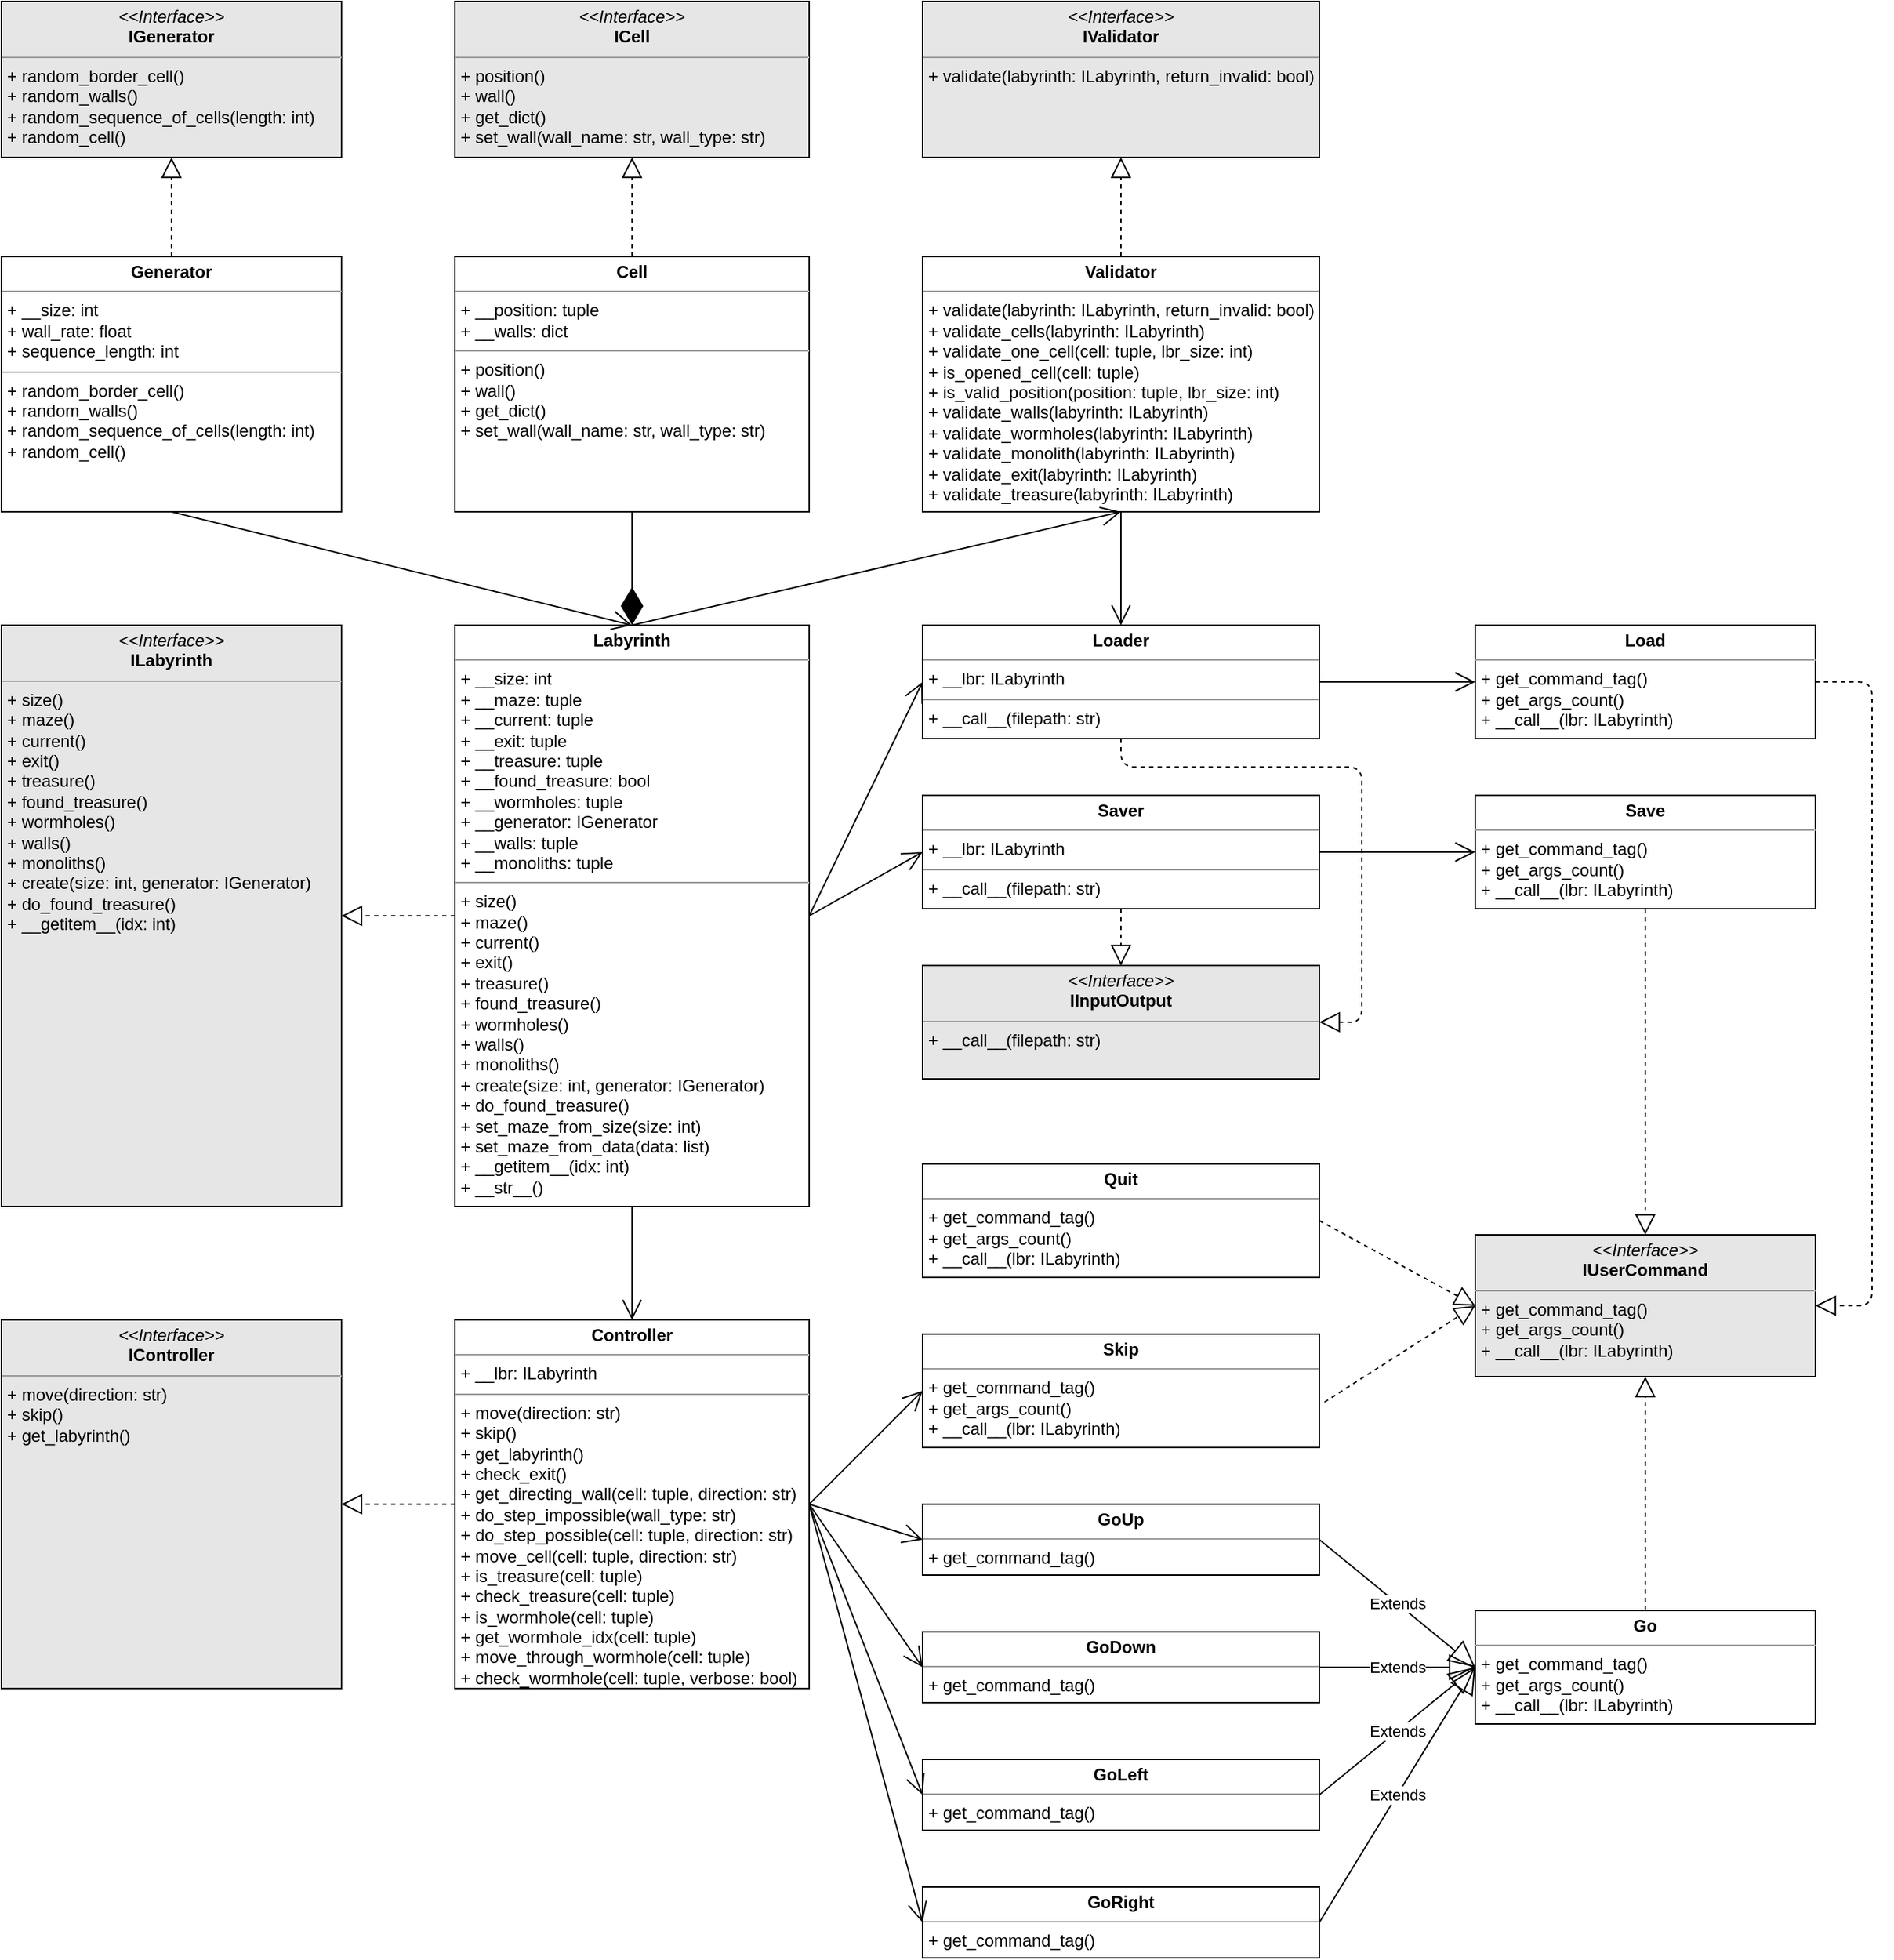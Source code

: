 <mxfile version="14.7.2" type="device"><diagram id="C5RBs43oDa-KdzZeNtuy" name="Page-1"><mxGraphModel dx="2881" dy="1927" grid="1" gridSize="10" guides="1" tooltips="1" connect="1" arrows="1" fold="1" page="1" pageScale="1" pageWidth="827" pageHeight="1169" math="0" shadow="0"><root><mxCell id="WIyWlLk6GJQsqaUBKTNV-0"/><mxCell id="WIyWlLk6GJQsqaUBKTNV-1" parent="WIyWlLk6GJQsqaUBKTNV-0"/><mxCell id="8DIwO3w7uljTAt_D2K0I-0" value="&lt;p style=&quot;margin: 0px ; margin-top: 4px ; text-align: center&quot;&gt;&lt;b&gt;Cell&lt;/b&gt;&lt;/p&gt;&lt;hr size=&quot;1&quot;&gt;&lt;p style=&quot;margin: 0px ; margin-left: 4px&quot;&gt;+ __position: tuple&lt;/p&gt;&lt;p style=&quot;margin: 0px ; margin-left: 4px&quot;&gt;+ __walls: dict&lt;/p&gt;&lt;hr size=&quot;1&quot;&gt;&lt;p style=&quot;margin: 0px ; margin-left: 4px&quot;&gt;+ position()&lt;/p&gt;&lt;p style=&quot;margin: 0px ; margin-left: 4px&quot;&gt;+ wall()&lt;/p&gt;&lt;p style=&quot;margin: 0px ; margin-left: 4px&quot;&gt;+ get_dict()&lt;/p&gt;&lt;p style=&quot;margin: 0px ; margin-left: 4px&quot;&gt;+ set_wall(wall_name: str, wall_type: str)&lt;/p&gt;" style="verticalAlign=top;align=left;overflow=fill;fontSize=12;fontFamily=Helvetica;html=1;" vertex="1" parent="WIyWlLk6GJQsqaUBKTNV-1"><mxGeometry x="40" y="-60" width="250" height="180" as="geometry"/></mxCell><mxCell id="8DIwO3w7uljTAt_D2K0I-1" value="&lt;p style=&quot;margin: 0px ; margin-top: 4px ; text-align: center&quot;&gt;&lt;b&gt;Labyrinth&lt;/b&gt;&lt;/p&gt;&lt;hr size=&quot;1&quot;&gt;&lt;p style=&quot;margin: 0px ; margin-left: 4px&quot;&gt;+ __size: int&lt;/p&gt;&lt;p style=&quot;margin: 0px ; margin-left: 4px&quot;&gt;+ __maze: tuple&lt;/p&gt;&lt;p style=&quot;margin: 0px ; margin-left: 4px&quot;&gt;+ __current: tuple&lt;/p&gt;&lt;p style=&quot;margin: 0px ; margin-left: 4px&quot;&gt;+ __exit: tuple&lt;/p&gt;&lt;p style=&quot;margin: 0px ; margin-left: 4px&quot;&gt;+ __treasure: tuple&lt;/p&gt;&lt;p style=&quot;margin: 0px ; margin-left: 4px&quot;&gt;+ __found_treasure: bool&lt;/p&gt;&lt;p style=&quot;margin: 0px ; margin-left: 4px&quot;&gt;+ __wormholes: tuple&lt;/p&gt;&lt;p style=&quot;margin: 0px ; margin-left: 4px&quot;&gt;+ __generator: IGenerator&lt;/p&gt;&lt;p style=&quot;margin: 0px ; margin-left: 4px&quot;&gt;+ __walls: tuple&lt;/p&gt;&lt;p style=&quot;margin: 0px ; margin-left: 4px&quot;&gt;+ __monoliths: tuple&lt;/p&gt;&lt;hr size=&quot;1&quot;&gt;&lt;p style=&quot;margin: 0px 0px 0px 4px&quot;&gt;+ size()&lt;/p&gt;&lt;p style=&quot;margin: 0px 0px 0px 4px&quot;&gt;+ maze()&lt;/p&gt;&lt;p style=&quot;margin: 0px 0px 0px 4px&quot;&gt;+ current()&lt;/p&gt;&lt;p style=&quot;margin: 0px 0px 0px 4px&quot;&gt;+ exit()&lt;/p&gt;&lt;p style=&quot;margin: 0px 0px 0px 4px&quot;&gt;+ treasure()&lt;/p&gt;&lt;p style=&quot;margin: 0px 0px 0px 4px&quot;&gt;+ found_treasure()&lt;/p&gt;&lt;p style=&quot;margin: 0px 0px 0px 4px&quot;&gt;+ wormholes()&lt;/p&gt;&lt;p style=&quot;margin: 0px 0px 0px 4px&quot;&gt;+ walls()&lt;/p&gt;&lt;p style=&quot;margin: 0px 0px 0px 4px&quot;&gt;+ monoliths()&lt;/p&gt;&lt;p style=&quot;margin: 0px 0px 0px 4px&quot;&gt;+ create(size: int, generator: IGenerator)&lt;/p&gt;&lt;p style=&quot;margin: 0px 0px 0px 4px&quot;&gt;+ do_found_treasure()&lt;/p&gt;&lt;p style=&quot;margin: 0px 0px 0px 4px&quot;&gt;+ set_maze_from_size(size: int)&lt;/p&gt;&lt;p style=&quot;margin: 0px 0px 0px 4px&quot;&gt;+ set_maze_from_data(data: list)&lt;/p&gt;&lt;p style=&quot;margin: 0px ; margin-left: 4px&quot;&gt;+ __getitem__(idx: int)&lt;/p&gt;&lt;p style=&quot;margin: 0px ; margin-left: 4px&quot;&gt;+ __str__()&lt;/p&gt;&lt;p style=&quot;margin: 0px ; margin-left: 4px&quot;&gt;&lt;br&gt;&lt;/p&gt;" style="verticalAlign=top;align=left;overflow=fill;fontSize=12;fontFamily=Helvetica;html=1;" vertex="1" parent="WIyWlLk6GJQsqaUBKTNV-1"><mxGeometry x="40" y="200" width="250" height="410" as="geometry"/></mxCell><mxCell id="8DIwO3w7uljTAt_D2K0I-7" value="&lt;p style=&quot;margin: 0px ; margin-top: 4px ; text-align: center&quot;&gt;&lt;i&gt;&amp;lt;&amp;lt;Interface&amp;gt;&amp;gt;&lt;/i&gt;&lt;br&gt;&lt;b&gt;ICell&lt;/b&gt;&lt;/p&gt;&lt;hr size=&quot;1&quot;&gt;&lt;p style=&quot;margin: 0px 0px 0px 4px&quot;&gt;&lt;span&gt;+ position()&lt;/span&gt;&lt;br&gt;&lt;/p&gt;&lt;p style=&quot;margin: 0px 0px 0px 4px&quot;&gt;+ wall()&lt;/p&gt;&lt;p style=&quot;margin: 0px 0px 0px 4px&quot;&gt;+ get_dict()&lt;/p&gt;&lt;p style=&quot;margin: 0px 0px 0px 4px&quot;&gt;+ set_wall(wall_name: str, wall_type: str)&lt;/p&gt;" style="verticalAlign=top;align=left;overflow=fill;fontSize=12;fontFamily=Helvetica;html=1;fillColor=#E6E6E6;" vertex="1" parent="WIyWlLk6GJQsqaUBKTNV-1"><mxGeometry x="40" y="-240" width="250" height="110" as="geometry"/></mxCell><mxCell id="8DIwO3w7uljTAt_D2K0I-8" value="&lt;p style=&quot;margin: 0px ; margin-top: 4px ; text-align: center&quot;&gt;&lt;i&gt;&amp;lt;&amp;lt;Interface&amp;gt;&amp;gt;&lt;/i&gt;&lt;br&gt;&lt;b&gt;ILabyrinth&lt;/b&gt;&lt;/p&gt;&lt;hr size=&quot;1&quot;&gt;&lt;p style=&quot;margin: 0px 0px 0px 4px&quot;&gt;+ size()&lt;/p&gt;&lt;p style=&quot;margin: 0px 0px 0px 4px&quot;&gt;+ maze()&lt;/p&gt;&lt;p style=&quot;margin: 0px 0px 0px 4px&quot;&gt;+ current()&lt;/p&gt;&lt;p style=&quot;margin: 0px 0px 0px 4px&quot;&gt;+ exit()&lt;/p&gt;&lt;p style=&quot;margin: 0px 0px 0px 4px&quot;&gt;+ treasure()&lt;/p&gt;&lt;p style=&quot;margin: 0px 0px 0px 4px&quot;&gt;+ found_treasure()&lt;/p&gt;&lt;p style=&quot;margin: 0px 0px 0px 4px&quot;&gt;+ wormholes()&lt;/p&gt;&lt;p style=&quot;margin: 0px 0px 0px 4px&quot;&gt;+ walls()&lt;/p&gt;&lt;p style=&quot;margin: 0px 0px 0px 4px&quot;&gt;+ monoliths()&lt;/p&gt;&lt;p style=&quot;margin: 0px 0px 0px 4px&quot;&gt;+ create(size: int, generator: IGenerator)&lt;/p&gt;&lt;p style=&quot;margin: 0px 0px 0px 4px&quot;&gt;+ do_found_treasure()&lt;/p&gt;&lt;div&gt;&lt;p style=&quot;margin: 0px 0px 0px 4px&quot;&gt;+ __getitem__(idx: int)&lt;/p&gt;&lt;/div&gt;" style="verticalAlign=top;align=left;overflow=fill;fontSize=12;fontFamily=Helvetica;html=1;fillColor=#E6E6E6;" vertex="1" parent="WIyWlLk6GJQsqaUBKTNV-1"><mxGeometry x="-280" y="200" width="240" height="410" as="geometry"/></mxCell><mxCell id="8DIwO3w7uljTAt_D2K0I-13" value="&lt;p style=&quot;margin: 0px ; margin-top: 4px ; text-align: center&quot;&gt;&lt;i&gt;&amp;lt;&amp;lt;Interface&amp;gt;&amp;gt;&lt;/i&gt;&lt;br&gt;&lt;b&gt;IGenerator&lt;/b&gt;&lt;/p&gt;&lt;hr size=&quot;1&quot;&gt;&lt;p style=&quot;margin: 0px 0px 0px 4px&quot;&gt;&lt;span&gt;+ random_border_cell()&lt;/span&gt;&lt;br&gt;&lt;/p&gt;&lt;p style=&quot;margin: 0px 0px 0px 4px&quot;&gt;+ random_walls()&lt;/p&gt;&lt;p style=&quot;margin: 0px 0px 0px 4px&quot;&gt;+ random_sequence_of_cells(length: int)&lt;/p&gt;&lt;p style=&quot;margin: 0px 0px 0px 4px&quot;&gt;+ random_cell()&lt;/p&gt;" style="verticalAlign=top;align=left;overflow=fill;fontSize=12;fontFamily=Helvetica;html=1;fillColor=#E6E6E6;" vertex="1" parent="WIyWlLk6GJQsqaUBKTNV-1"><mxGeometry x="-280" y="-240" width="240" height="110" as="geometry"/></mxCell><mxCell id="8DIwO3w7uljTAt_D2K0I-14" value="&lt;p style=&quot;margin: 0px ; margin-top: 4px ; text-align: center&quot;&gt;&lt;b&gt;Generator&lt;/b&gt;&lt;/p&gt;&lt;hr size=&quot;1&quot;&gt;&lt;p style=&quot;margin: 0px ; margin-left: 4px&quot;&gt;+ __size: int&lt;/p&gt;&lt;p style=&quot;margin: 0px ; margin-left: 4px&quot;&gt;+ wall_rate: float&lt;/p&gt;&lt;p style=&quot;margin: 0px ; margin-left: 4px&quot;&gt;+ sequence_length: int&lt;/p&gt;&lt;hr size=&quot;1&quot;&gt;&lt;p style=&quot;margin: 0px 0px 0px 4px&quot;&gt;+ random_border_cell()&lt;br&gt;&lt;/p&gt;&lt;p style=&quot;margin: 0px 0px 0px 4px&quot;&gt;+ random_walls()&lt;/p&gt;&lt;p style=&quot;margin: 0px 0px 0px 4px&quot;&gt;+ random_sequence_of_cells(length: int)&lt;/p&gt;&lt;p style=&quot;margin: 0px 0px 0px 4px&quot;&gt;+ random_cell()&lt;/p&gt;" style="verticalAlign=top;align=left;overflow=fill;fontSize=12;fontFamily=Helvetica;html=1;" vertex="1" parent="WIyWlLk6GJQsqaUBKTNV-1"><mxGeometry x="-280" y="-60" width="240" height="180" as="geometry"/></mxCell><mxCell id="8DIwO3w7uljTAt_D2K0I-18" value="&lt;p style=&quot;margin: 0px ; margin-top: 4px ; text-align: center&quot;&gt;&lt;i&gt;&amp;lt;&amp;lt;Interface&amp;gt;&amp;gt;&lt;/i&gt;&lt;br&gt;&lt;b&gt;IValidator&lt;/b&gt;&lt;/p&gt;&lt;hr size=&quot;1&quot;&gt;&lt;p style=&quot;margin: 0px 0px 0px 4px&quot;&gt;&lt;span&gt;+ validate(labyrinth: ILabyrinth, return_invalid: bool)&lt;/span&gt;&lt;/p&gt;" style="verticalAlign=top;align=left;overflow=fill;fontSize=12;fontFamily=Helvetica;html=1;fillColor=#E6E6E6;" vertex="1" parent="WIyWlLk6GJQsqaUBKTNV-1"><mxGeometry x="370" y="-240" width="280" height="110" as="geometry"/></mxCell><mxCell id="8DIwO3w7uljTAt_D2K0I-19" value="&lt;p style=&quot;margin: 0px ; margin-top: 4px ; text-align: center&quot;&gt;&lt;b&gt;Validator&lt;/b&gt;&lt;/p&gt;&lt;hr size=&quot;1&quot;&gt;&lt;p style=&quot;margin: 0px ; margin-left: 4px&quot;&gt;+ validate(labyrinth: ILabyrinth, return_invalid: bool)&lt;br&gt;&lt;/p&gt;&lt;p style=&quot;margin: 0px ; margin-left: 4px&quot;&gt;+ validate_cells(labyrinth: ILabyrinth)&lt;/p&gt;&lt;p style=&quot;margin: 0px ; margin-left: 4px&quot;&gt;+ validate_one_cell(cell: tuple, lbr_size: int)&lt;br&gt;&lt;/p&gt;&lt;p style=&quot;margin: 0px ; margin-left: 4px&quot;&gt;+ is_opened_cell(cell: tuple)&lt;/p&gt;&lt;p style=&quot;margin: 0px ; margin-left: 4px&quot;&gt;+ is_valid_position(position: tuple, lbr_size: int)&lt;/p&gt;&lt;p style=&quot;margin: 0px ; margin-left: 4px&quot;&gt;+ validate_walls(labyrinth: ILabyrinth)&lt;/p&gt;&lt;p style=&quot;margin: 0px ; margin-left: 4px&quot;&gt;+ validate_wormholes(labyrinth: ILabyrinth)&lt;/p&gt;&lt;p style=&quot;margin: 0px ; margin-left: 4px&quot;&gt;+ validate_monolith(labyrinth: ILabyrinth)&lt;/p&gt;&lt;p style=&quot;margin: 0px ; margin-left: 4px&quot;&gt;+ validate_exit(labyrinth: ILabyrinth)&lt;/p&gt;&lt;p style=&quot;margin: 0px ; margin-left: 4px&quot;&gt;+&amp;nbsp;validate_treasure(labyrinth: ILabyrinth)&lt;/p&gt;" style="verticalAlign=top;align=left;overflow=fill;fontSize=12;fontFamily=Helvetica;html=1;" vertex="1" parent="WIyWlLk6GJQsqaUBKTNV-1"><mxGeometry x="370" y="-60" width="280" height="180" as="geometry"/></mxCell><mxCell id="8DIwO3w7uljTAt_D2K0I-23" value="&lt;p style=&quot;margin: 0px ; margin-top: 4px ; text-align: center&quot;&gt;&lt;i&gt;&amp;lt;&amp;lt;Interface&amp;gt;&amp;gt;&lt;/i&gt;&lt;br&gt;&lt;b&gt;IController&lt;/b&gt;&lt;/p&gt;&lt;hr size=&quot;1&quot;&gt;&lt;p style=&quot;margin: 0px 0px 0px 4px&quot;&gt;&lt;span&gt;+ move(direction: str)&lt;/span&gt;&lt;/p&gt;&lt;p style=&quot;margin: 0px 0px 0px 4px&quot;&gt;&lt;span&gt;+ skip()&lt;/span&gt;&lt;/p&gt;&lt;p style=&quot;margin: 0px 0px 0px 4px&quot;&gt;&lt;span&gt;+ get_labyrinth()&lt;/span&gt;&lt;/p&gt;" style="verticalAlign=top;align=left;overflow=fill;fontSize=12;fontFamily=Helvetica;html=1;fillColor=#E6E6E6;" vertex="1" parent="WIyWlLk6GJQsqaUBKTNV-1"><mxGeometry x="-280" y="690" width="240" height="260" as="geometry"/></mxCell><mxCell id="8DIwO3w7uljTAt_D2K0I-24" value="&lt;p style=&quot;margin: 0px ; margin-top: 4px ; text-align: center&quot;&gt;&lt;b&gt;Controller&lt;/b&gt;&lt;/p&gt;&lt;hr size=&quot;1&quot;&gt;&lt;p style=&quot;margin: 0px ; margin-left: 4px&quot;&gt;+ __lbr: ILabyrinth&lt;/p&gt;&lt;hr size=&quot;1&quot;&gt;&lt;p style=&quot;margin: 0px 0px 0px 4px&quot;&gt;+ move(direction: str)&lt;/p&gt;&lt;p style=&quot;margin: 0px 0px 0px 4px&quot;&gt;+ skip()&lt;/p&gt;&lt;p style=&quot;margin: 0px 0px 0px 4px&quot;&gt;+ get_labyrinth()&lt;/p&gt;&lt;p style=&quot;margin: 0px 0px 0px 4px&quot;&gt;+ check_exit()&lt;/p&gt;&lt;p style=&quot;margin: 0px 0px 0px 4px&quot;&gt;+ get_directing_wall(cell: tuple, direction: str)&lt;/p&gt;&lt;p style=&quot;margin: 0px 0px 0px 4px&quot;&gt;+ do_step_impossible(wall_type: str)&lt;/p&gt;&lt;p style=&quot;margin: 0px 0px 0px 4px&quot;&gt;+ do_step_possible(cell: tuple, direction: str)&lt;/p&gt;&lt;p style=&quot;margin: 0px 0px 0px 4px&quot;&gt;+ move_cell(cell: tuple, direction: str)&lt;/p&gt;&lt;p style=&quot;margin: 0px 0px 0px 4px&quot;&gt;+ is_treasure(cell: tuple)&lt;/p&gt;&lt;p style=&quot;margin: 0px 0px 0px 4px&quot;&gt;+ check_treasure(cell: tuple)&lt;/p&gt;&lt;p style=&quot;margin: 0px 0px 0px 4px&quot;&gt;+ is_wormhole(cell: tuple)&lt;/p&gt;&lt;p style=&quot;margin: 0px 0px 0px 4px&quot;&gt;+ get_wormhole_idx(cell: tuple)&lt;/p&gt;&lt;p style=&quot;margin: 0px 0px 0px 4px&quot;&gt;+ move_through_wormhole(cell: tuple)&lt;/p&gt;&lt;p style=&quot;margin: 0px 0px 0px 4px&quot;&gt;+ check_wormhole(cell: tuple, verbose: bool)&lt;/p&gt;" style="verticalAlign=top;align=left;overflow=fill;fontSize=12;fontFamily=Helvetica;html=1;" vertex="1" parent="WIyWlLk6GJQsqaUBKTNV-1"><mxGeometry x="40" y="690" width="250" height="260" as="geometry"/></mxCell><mxCell id="8DIwO3w7uljTAt_D2K0I-29" value="&lt;p style=&quot;margin: 0px ; margin-top: 4px ; text-align: center&quot;&gt;&lt;i&gt;&amp;lt;&amp;lt;Interface&amp;gt;&amp;gt;&lt;/i&gt;&lt;br&gt;&lt;b&gt;IInputOutput&lt;/b&gt;&lt;/p&gt;&lt;hr size=&quot;1&quot;&gt;&lt;p style=&quot;margin: 0px 0px 0px 4px&quot;&gt;&lt;span&gt;+ __call__(filepath: str)&lt;/span&gt;&lt;/p&gt;" style="verticalAlign=top;align=left;overflow=fill;fontSize=12;fontFamily=Helvetica;html=1;fillColor=#E6E6E6;" vertex="1" parent="WIyWlLk6GJQsqaUBKTNV-1"><mxGeometry x="370" y="440" width="280" height="80" as="geometry"/></mxCell><mxCell id="8DIwO3w7uljTAt_D2K0I-31" value="&lt;p style=&quot;margin: 0px ; margin-top: 4px ; text-align: center&quot;&gt;&lt;b&gt;Saver&lt;/b&gt;&lt;/p&gt;&lt;hr size=&quot;1&quot;&gt;&lt;p style=&quot;margin: 0px ; margin-left: 4px&quot;&gt;+ __lbr: ILabyrinth&lt;br&gt;&lt;/p&gt;&lt;hr size=&quot;1&quot;&gt;&lt;p style=&quot;margin: 0px ; margin-left: 4px&quot;&gt;+ __call__(filepath: str)&lt;br&gt;&lt;/p&gt;" style="verticalAlign=top;align=left;overflow=fill;fontSize=12;fontFamily=Helvetica;html=1;" vertex="1" parent="WIyWlLk6GJQsqaUBKTNV-1"><mxGeometry x="370" y="320" width="280" height="80" as="geometry"/></mxCell><mxCell id="8DIwO3w7uljTAt_D2K0I-32" value="&lt;p style=&quot;margin: 0px ; margin-top: 4px ; text-align: center&quot;&gt;&lt;b&gt;Loader&lt;/b&gt;&lt;/p&gt;&lt;hr size=&quot;1&quot;&gt;&lt;p style=&quot;margin: 0px ; margin-left: 4px&quot;&gt;+ __lbr: ILabyrinth&lt;br&gt;&lt;/p&gt;&lt;hr size=&quot;1&quot;&gt;&lt;p style=&quot;margin: 0px ; margin-left: 4px&quot;&gt;+ __call__(filepath: str)&lt;br&gt;&lt;/p&gt;" style="verticalAlign=top;align=left;overflow=fill;fontSize=12;fontFamily=Helvetica;html=1;" vertex="1" parent="WIyWlLk6GJQsqaUBKTNV-1"><mxGeometry x="370" y="200" width="280" height="80" as="geometry"/></mxCell><mxCell id="8DIwO3w7uljTAt_D2K0I-33" value="&lt;p style=&quot;margin: 0px ; margin-top: 4px ; text-align: center&quot;&gt;&lt;i&gt;&amp;lt;&amp;lt;Interface&amp;gt;&amp;gt;&lt;/i&gt;&lt;br&gt;&lt;b&gt;IUserCommand&lt;/b&gt;&lt;/p&gt;&lt;hr size=&quot;1&quot;&gt;&lt;p style=&quot;margin: 0px 0px 0px 4px&quot;&gt;&lt;span&gt;+ get_command_tag()&lt;/span&gt;&lt;/p&gt;&lt;p style=&quot;margin: 0px 0px 0px 4px&quot;&gt;&lt;span&gt;+ get_args_count()&lt;/span&gt;&lt;/p&gt;&lt;p style=&quot;margin: 0px 0px 0px 4px&quot;&gt;&lt;span&gt;+ __call__(lbr: ILabyrinth)&lt;/span&gt;&lt;/p&gt;" style="verticalAlign=top;align=left;overflow=fill;fontSize=12;fontFamily=Helvetica;html=1;fillColor=#E6E6E6;" vertex="1" parent="WIyWlLk6GJQsqaUBKTNV-1"><mxGeometry x="760" y="630" width="240" height="100" as="geometry"/></mxCell><mxCell id="8DIwO3w7uljTAt_D2K0I-34" value="&lt;p style=&quot;margin: 0px ; margin-top: 4px ; text-align: center&quot;&gt;&lt;b&gt;Go&lt;/b&gt;&lt;/p&gt;&lt;hr size=&quot;1&quot;&gt;&lt;p style=&quot;margin: 0px ; margin-left: 4px&quot;&gt;&lt;span&gt;+ get_command_tag()&lt;/span&gt;&lt;br&gt;&lt;/p&gt;&lt;p style=&quot;margin: 0px 0px 0px 4px&quot;&gt;+ get_args_count()&lt;/p&gt;&lt;p style=&quot;margin: 0px 0px 0px 4px&quot;&gt;+ __call__(lbr: ILabyrinth)&lt;/p&gt;" style="verticalAlign=top;align=left;overflow=fill;fontSize=12;fontFamily=Helvetica;html=1;" vertex="1" parent="WIyWlLk6GJQsqaUBKTNV-1"><mxGeometry x="760" y="895" width="240" height="80" as="geometry"/></mxCell><mxCell id="8DIwO3w7uljTAt_D2K0I-41" value="&lt;p style=&quot;margin: 0px ; margin-top: 4px ; text-align: center&quot;&gt;&lt;b&gt;Skip&lt;/b&gt;&lt;/p&gt;&lt;hr size=&quot;1&quot;&gt;&lt;p style=&quot;margin: 0px ; margin-left: 4px&quot;&gt;&lt;span&gt;+ get_command_tag()&lt;/span&gt;&lt;br&gt;&lt;/p&gt;&lt;p style=&quot;margin: 0px 0px 0px 4px&quot;&gt;+ get_args_count()&lt;/p&gt;&lt;p style=&quot;margin: 0px 0px 0px 4px&quot;&gt;+ __call__(lbr: ILabyrinth)&lt;/p&gt;" style="verticalAlign=top;align=left;overflow=fill;fontSize=12;fontFamily=Helvetica;html=1;" vertex="1" parent="WIyWlLk6GJQsqaUBKTNV-1"><mxGeometry x="370" y="700" width="280" height="80" as="geometry"/></mxCell><mxCell id="8DIwO3w7uljTAt_D2K0I-42" value="&lt;p style=&quot;margin: 0px ; margin-top: 4px ; text-align: center&quot;&gt;&lt;b&gt;GoUp&lt;/b&gt;&lt;/p&gt;&lt;hr size=&quot;1&quot;&gt;&lt;p style=&quot;margin: 0px ; margin-left: 4px&quot;&gt;&lt;span&gt;+ get_command_tag()&lt;/span&gt;&lt;/p&gt;" style="verticalAlign=top;align=left;overflow=fill;fontSize=12;fontFamily=Helvetica;html=1;" vertex="1" parent="WIyWlLk6GJQsqaUBKTNV-1"><mxGeometry x="370" y="820" width="280" height="50" as="geometry"/></mxCell><mxCell id="8DIwO3w7uljTAt_D2K0I-43" value="&lt;p style=&quot;margin: 0px ; margin-top: 4px ; text-align: center&quot;&gt;&lt;b&gt;GoLeft&lt;/b&gt;&lt;/p&gt;&lt;hr size=&quot;1&quot;&gt;&lt;p style=&quot;margin: 0px ; margin-left: 4px&quot;&gt;&lt;span&gt;+ get_command_tag()&lt;/span&gt;&lt;/p&gt;" style="verticalAlign=top;align=left;overflow=fill;fontSize=12;fontFamily=Helvetica;html=1;" vertex="1" parent="WIyWlLk6GJQsqaUBKTNV-1"><mxGeometry x="370" y="1000" width="280" height="50" as="geometry"/></mxCell><mxCell id="8DIwO3w7uljTAt_D2K0I-44" value="&lt;p style=&quot;margin: 0px ; margin-top: 4px ; text-align: center&quot;&gt;&lt;b&gt;GoDown&lt;/b&gt;&lt;/p&gt;&lt;hr size=&quot;1&quot;&gt;&lt;p style=&quot;margin: 0px ; margin-left: 4px&quot;&gt;&lt;span&gt;+ get_command_tag()&lt;/span&gt;&lt;/p&gt;" style="verticalAlign=top;align=left;overflow=fill;fontSize=12;fontFamily=Helvetica;html=1;" vertex="1" parent="WIyWlLk6GJQsqaUBKTNV-1"><mxGeometry x="370" y="910" width="280" height="50" as="geometry"/></mxCell><mxCell id="8DIwO3w7uljTAt_D2K0I-45" value="&lt;p style=&quot;margin: 0px ; margin-top: 4px ; text-align: center&quot;&gt;&lt;b&gt;GoRight&lt;/b&gt;&lt;/p&gt;&lt;hr size=&quot;1&quot;&gt;&lt;p style=&quot;margin: 0px ; margin-left: 4px&quot;&gt;&lt;span&gt;+ get_command_tag()&lt;/span&gt;&lt;/p&gt;" style="verticalAlign=top;align=left;overflow=fill;fontSize=12;fontFamily=Helvetica;html=1;" vertex="1" parent="WIyWlLk6GJQsqaUBKTNV-1"><mxGeometry x="370" y="1090" width="280" height="50" as="geometry"/></mxCell><mxCell id="8DIwO3w7uljTAt_D2K0I-47" value="&lt;p style=&quot;margin: 0px ; margin-top: 4px ; text-align: center&quot;&gt;&lt;b&gt;Load&lt;/b&gt;&lt;/p&gt;&lt;hr size=&quot;1&quot;&gt;&lt;p style=&quot;margin: 0px ; margin-left: 4px&quot;&gt;&lt;span&gt;+ get_command_tag()&lt;/span&gt;&lt;br&gt;&lt;/p&gt;&lt;p style=&quot;margin: 0px 0px 0px 4px&quot;&gt;+ get_args_count()&lt;/p&gt;&lt;p style=&quot;margin: 0px 0px 0px 4px&quot;&gt;+ __call__(lbr: ILabyrinth)&lt;/p&gt;" style="verticalAlign=top;align=left;overflow=fill;fontSize=12;fontFamily=Helvetica;html=1;" vertex="1" parent="WIyWlLk6GJQsqaUBKTNV-1"><mxGeometry x="760" y="200" width="240" height="80" as="geometry"/></mxCell><mxCell id="8DIwO3w7uljTAt_D2K0I-48" value="&lt;p style=&quot;margin: 0px ; margin-top: 4px ; text-align: center&quot;&gt;&lt;b&gt;Save&lt;/b&gt;&lt;/p&gt;&lt;hr size=&quot;1&quot;&gt;&lt;p style=&quot;margin: 0px ; margin-left: 4px&quot;&gt;&lt;span&gt;+ get_command_tag()&lt;/span&gt;&lt;br&gt;&lt;/p&gt;&lt;p style=&quot;margin: 0px 0px 0px 4px&quot;&gt;+ get_args_count()&lt;/p&gt;&lt;p style=&quot;margin: 0px 0px 0px 4px&quot;&gt;+ __call__(lbr: ILabyrinth)&lt;/p&gt;" style="verticalAlign=top;align=left;overflow=fill;fontSize=12;fontFamily=Helvetica;html=1;" vertex="1" parent="WIyWlLk6GJQsqaUBKTNV-1"><mxGeometry x="760" y="320" width="240" height="80" as="geometry"/></mxCell><mxCell id="8DIwO3w7uljTAt_D2K0I-49" value="&lt;p style=&quot;margin: 0px ; margin-top: 4px ; text-align: center&quot;&gt;&lt;b&gt;Quit&lt;/b&gt;&lt;/p&gt;&lt;hr size=&quot;1&quot;&gt;&lt;p style=&quot;margin: 0px ; margin-left: 4px&quot;&gt;&lt;span&gt;+ get_command_tag()&lt;/span&gt;&lt;br&gt;&lt;/p&gt;&lt;p style=&quot;margin: 0px 0px 0px 4px&quot;&gt;+ get_args_count()&lt;/p&gt;&lt;p style=&quot;margin: 0px 0px 0px 4px&quot;&gt;+ __call__(lbr: ILabyrinth)&lt;/p&gt;" style="verticalAlign=top;align=left;overflow=fill;fontSize=12;fontFamily=Helvetica;html=1;" vertex="1" parent="WIyWlLk6GJQsqaUBKTNV-1"><mxGeometry x="370" y="580" width="280" height="80" as="geometry"/></mxCell><mxCell id="8DIwO3w7uljTAt_D2K0I-51" value="" style="endArrow=diamondThin;endFill=1;endSize=24;html=1;entryX=0.5;entryY=0;entryDx=0;entryDy=0;" edge="1" parent="WIyWlLk6GJQsqaUBKTNV-1" source="8DIwO3w7uljTAt_D2K0I-0" target="8DIwO3w7uljTAt_D2K0I-1"><mxGeometry width="160" relative="1" as="geometry"><mxPoint x="340" y="170" as="sourcePoint"/><mxPoint x="500" y="170" as="targetPoint"/></mxGeometry></mxCell><mxCell id="8DIwO3w7uljTAt_D2K0I-53" value="" style="endArrow=open;endFill=1;endSize=12;html=1;exitX=0.5;exitY=0;exitDx=0;exitDy=0;entryX=0.5;entryY=1;entryDx=0;entryDy=0;" edge="1" parent="WIyWlLk6GJQsqaUBKTNV-1" source="8DIwO3w7uljTAt_D2K0I-1" target="8DIwO3w7uljTAt_D2K0I-19"><mxGeometry width="160" relative="1" as="geometry"><mxPoint x="340" y="170" as="sourcePoint"/><mxPoint x="430" y="150" as="targetPoint"/></mxGeometry></mxCell><mxCell id="8DIwO3w7uljTAt_D2K0I-54" value="" style="endArrow=open;endFill=1;endSize=12;html=1;exitX=0.5;exitY=1;exitDx=0;exitDy=0;entryX=0.5;entryY=0;entryDx=0;entryDy=0;" edge="1" parent="WIyWlLk6GJQsqaUBKTNV-1" source="8DIwO3w7uljTAt_D2K0I-14" target="8DIwO3w7uljTAt_D2K0I-1"><mxGeometry width="160" relative="1" as="geometry"><mxPoint x="340" y="170" as="sourcePoint"/><mxPoint x="160" y="200" as="targetPoint"/></mxGeometry></mxCell><mxCell id="8DIwO3w7uljTAt_D2K0I-55" value="" style="endArrow=block;dashed=1;endFill=0;endSize=12;html=1;exitX=0.5;exitY=0;exitDx=0;exitDy=0;entryX=0.5;entryY=1;entryDx=0;entryDy=0;" edge="1" parent="WIyWlLk6GJQsqaUBKTNV-1" source="8DIwO3w7uljTAt_D2K0I-14" target="8DIwO3w7uljTAt_D2K0I-13"><mxGeometry width="160" relative="1" as="geometry"><mxPoint x="340" y="50" as="sourcePoint"/><mxPoint x="500" y="50" as="targetPoint"/></mxGeometry></mxCell><mxCell id="8DIwO3w7uljTAt_D2K0I-59" value="" style="endArrow=block;dashed=1;endFill=0;endSize=12;html=1;exitX=0;exitY=0.5;exitDx=0;exitDy=0;entryX=1;entryY=0.5;entryDx=0;entryDy=0;" edge="1" parent="WIyWlLk6GJQsqaUBKTNV-1" source="8DIwO3w7uljTAt_D2K0I-1" target="8DIwO3w7uljTAt_D2K0I-8"><mxGeometry width="160" relative="1" as="geometry"><mxPoint x="340" y="520" as="sourcePoint"/><mxPoint x="-40" y="310" as="targetPoint"/></mxGeometry></mxCell><mxCell id="8DIwO3w7uljTAt_D2K0I-60" value="" style="endArrow=open;endFill=1;endSize=12;html=1;exitX=0.5;exitY=1;exitDx=0;exitDy=0;entryX=0.5;entryY=0;entryDx=0;entryDy=0;" edge="1" parent="WIyWlLk6GJQsqaUBKTNV-1" source="8DIwO3w7uljTAt_D2K0I-1" target="8DIwO3w7uljTAt_D2K0I-24"><mxGeometry width="160" relative="1" as="geometry"><mxPoint x="340" y="450" as="sourcePoint"/><mxPoint x="500" y="450" as="targetPoint"/></mxGeometry></mxCell><mxCell id="8DIwO3w7uljTAt_D2K0I-62" value="" style="endArrow=open;endFill=1;endSize=12;html=1;exitX=1;exitY=0.5;exitDx=0;exitDy=0;entryX=0;entryY=0.5;entryDx=0;entryDy=0;" edge="1" parent="WIyWlLk6GJQsqaUBKTNV-1" source="8DIwO3w7uljTAt_D2K0I-1" target="8DIwO3w7uljTAt_D2K0I-32"><mxGeometry width="160" relative="1" as="geometry"><mxPoint x="340" y="390" as="sourcePoint"/><mxPoint x="500" y="390" as="targetPoint"/></mxGeometry></mxCell><mxCell id="8DIwO3w7uljTAt_D2K0I-63" value="" style="endArrow=open;endFill=1;endSize=12;html=1;exitX=1;exitY=0.5;exitDx=0;exitDy=0;entryX=0;entryY=0.5;entryDx=0;entryDy=0;" edge="1" parent="WIyWlLk6GJQsqaUBKTNV-1" source="8DIwO3w7uljTAt_D2K0I-1" target="8DIwO3w7uljTAt_D2K0I-31"><mxGeometry width="160" relative="1" as="geometry"><mxPoint x="340" y="390" as="sourcePoint"/><mxPoint x="500" y="390" as="targetPoint"/></mxGeometry></mxCell><mxCell id="8DIwO3w7uljTAt_D2K0I-64" value="" style="endArrow=block;dashed=1;endFill=0;endSize=12;html=1;exitX=0;exitY=0.5;exitDx=0;exitDy=0;entryX=1;entryY=0.5;entryDx=0;entryDy=0;" edge="1" parent="WIyWlLk6GJQsqaUBKTNV-1" source="8DIwO3w7uljTAt_D2K0I-24" target="8DIwO3w7uljTAt_D2K0I-23"><mxGeometry width="160" relative="1" as="geometry"><mxPoint x="340" y="660" as="sourcePoint"/><mxPoint x="500" y="660" as="targetPoint"/></mxGeometry></mxCell><mxCell id="8DIwO3w7uljTAt_D2K0I-65" value="" style="endArrow=block;dashed=1;endFill=0;endSize=12;html=1;exitX=0.5;exitY=0;exitDx=0;exitDy=0;entryX=0.5;entryY=1;entryDx=0;entryDy=0;" edge="1" parent="WIyWlLk6GJQsqaUBKTNV-1" source="8DIwO3w7uljTAt_D2K0I-0" target="8DIwO3w7uljTAt_D2K0I-7"><mxGeometry width="160" relative="1" as="geometry"><mxPoint x="-170" y="-30" as="sourcePoint"/><mxPoint x="-170" y="-110" as="targetPoint"/></mxGeometry></mxCell><mxCell id="8DIwO3w7uljTAt_D2K0I-66" value="" style="endArrow=block;dashed=1;endFill=0;endSize=12;html=1;exitX=0.5;exitY=0;exitDx=0;exitDy=0;" edge="1" parent="WIyWlLk6GJQsqaUBKTNV-1" source="8DIwO3w7uljTAt_D2K0I-19" target="8DIwO3w7uljTAt_D2K0I-18"><mxGeometry width="160" relative="1" as="geometry"><mxPoint x="175" y="-30" as="sourcePoint"/><mxPoint x="510" y="-110" as="targetPoint"/></mxGeometry></mxCell><mxCell id="8DIwO3w7uljTAt_D2K0I-67" value="" style="endArrow=open;endFill=1;endSize=12;html=1;exitX=0.5;exitY=1;exitDx=0;exitDy=0;entryX=0.5;entryY=0;entryDx=0;entryDy=0;" edge="1" parent="WIyWlLk6GJQsqaUBKTNV-1" source="8DIwO3w7uljTAt_D2K0I-19" target="8DIwO3w7uljTAt_D2K0I-32"><mxGeometry width="160" relative="1" as="geometry"><mxPoint x="340" y="110" as="sourcePoint"/><mxPoint x="500" y="110" as="targetPoint"/></mxGeometry></mxCell><mxCell id="8DIwO3w7uljTAt_D2K0I-75" value="" style="endArrow=open;endFill=1;endSize=12;html=1;exitX=1;exitY=0.5;exitDx=0;exitDy=0;entryX=0;entryY=0.5;entryDx=0;entryDy=0;" edge="1" parent="WIyWlLk6GJQsqaUBKTNV-1" source="8DIwO3w7uljTAt_D2K0I-24" target="8DIwO3w7uljTAt_D2K0I-42"><mxGeometry width="160" relative="1" as="geometry"><mxPoint x="340" y="640" as="sourcePoint"/><mxPoint x="500" y="640" as="targetPoint"/></mxGeometry></mxCell><mxCell id="8DIwO3w7uljTAt_D2K0I-76" value="" style="endArrow=open;endFill=1;endSize=12;html=1;entryX=0;entryY=0.5;entryDx=0;entryDy=0;" edge="1" parent="WIyWlLk6GJQsqaUBKTNV-1" target="8DIwO3w7uljTAt_D2K0I-44"><mxGeometry width="160" relative="1" as="geometry"><mxPoint x="290" y="820" as="sourcePoint"/><mxPoint x="380" y="725" as="targetPoint"/></mxGeometry></mxCell><mxCell id="8DIwO3w7uljTAt_D2K0I-77" value="" style="endArrow=open;endFill=1;endSize=12;html=1;entryX=0;entryY=0.5;entryDx=0;entryDy=0;exitX=1;exitY=0.5;exitDx=0;exitDy=0;" edge="1" parent="WIyWlLk6GJQsqaUBKTNV-1" source="8DIwO3w7uljTAt_D2K0I-24" target="8DIwO3w7uljTAt_D2K0I-43"><mxGeometry width="160" relative="1" as="geometry"><mxPoint x="300" y="830" as="sourcePoint"/><mxPoint x="380" y="785" as="targetPoint"/></mxGeometry></mxCell><mxCell id="8DIwO3w7uljTAt_D2K0I-78" value="" style="endArrow=open;endFill=1;endSize=12;html=1;entryX=0;entryY=0.5;entryDx=0;entryDy=0;" edge="1" parent="WIyWlLk6GJQsqaUBKTNV-1" target="8DIwO3w7uljTAt_D2K0I-45"><mxGeometry width="160" relative="1" as="geometry"><mxPoint x="290" y="820" as="sourcePoint"/><mxPoint x="380" y="845" as="targetPoint"/></mxGeometry></mxCell><mxCell id="8DIwO3w7uljTAt_D2K0I-79" value="Extends" style="endArrow=block;endSize=16;endFill=0;html=1;entryX=0;entryY=0.5;entryDx=0;entryDy=0;exitX=1;exitY=0.5;exitDx=0;exitDy=0;" edge="1" parent="WIyWlLk6GJQsqaUBKTNV-1" source="8DIwO3w7uljTAt_D2K0I-42" target="8DIwO3w7uljTAt_D2K0I-34"><mxGeometry width="160" relative="1" as="geometry"><mxPoint x="340" y="670" as="sourcePoint"/><mxPoint x="500" y="670" as="targetPoint"/></mxGeometry></mxCell><mxCell id="8DIwO3w7uljTAt_D2K0I-80" value="Extends" style="endArrow=block;endSize=16;endFill=0;html=1;entryX=0;entryY=0.5;entryDx=0;entryDy=0;exitX=1;exitY=0.5;exitDx=0;exitDy=0;" edge="1" parent="WIyWlLk6GJQsqaUBKTNV-1" source="8DIwO3w7uljTAt_D2K0I-44" target="8DIwO3w7uljTAt_D2K0I-34"><mxGeometry width="160" relative="1" as="geometry"><mxPoint x="530" y="725" as="sourcePoint"/><mxPoint x="610" y="730" as="targetPoint"/></mxGeometry></mxCell><mxCell id="8DIwO3w7uljTAt_D2K0I-81" value="Extends" style="endArrow=block;endSize=16;endFill=0;html=1;entryX=0;entryY=0.5;entryDx=0;entryDy=0;exitX=1;exitY=0.5;exitDx=0;exitDy=0;" edge="1" parent="WIyWlLk6GJQsqaUBKTNV-1" source="8DIwO3w7uljTAt_D2K0I-43" target="8DIwO3w7uljTAt_D2K0I-34"><mxGeometry width="160" relative="1" as="geometry"><mxPoint x="530" y="785" as="sourcePoint"/><mxPoint x="610" y="730" as="targetPoint"/></mxGeometry></mxCell><mxCell id="8DIwO3w7uljTAt_D2K0I-82" value="Extends" style="endArrow=block;endSize=16;endFill=0;html=1;exitX=1;exitY=0.5;exitDx=0;exitDy=0;entryX=0;entryY=0.5;entryDx=0;entryDy=0;" edge="1" parent="WIyWlLk6GJQsqaUBKTNV-1" source="8DIwO3w7uljTAt_D2K0I-45" target="8DIwO3w7uljTAt_D2K0I-34"><mxGeometry width="160" relative="1" as="geometry"><mxPoint x="530" y="785" as="sourcePoint"/><mxPoint x="660" y="810" as="targetPoint"/></mxGeometry></mxCell><mxCell id="8DIwO3w7uljTAt_D2K0I-83" value="" style="endArrow=open;endFill=1;endSize=12;html=1;entryX=0;entryY=0.5;entryDx=0;entryDy=0;" edge="1" parent="WIyWlLk6GJQsqaUBKTNV-1" target="8DIwO3w7uljTAt_D2K0I-41"><mxGeometry width="160" relative="1" as="geometry"><mxPoint x="290" y="820" as="sourcePoint"/><mxPoint x="500" y="710" as="targetPoint"/></mxGeometry></mxCell><mxCell id="8DIwO3w7uljTAt_D2K0I-84" value="" style="endArrow=block;dashed=1;endFill=0;endSize=12;html=1;exitX=0.5;exitY=0;exitDx=0;exitDy=0;entryX=0.5;entryY=1;entryDx=0;entryDy=0;" edge="1" parent="WIyWlLk6GJQsqaUBKTNV-1" source="8DIwO3w7uljTAt_D2K0I-34" target="8DIwO3w7uljTAt_D2K0I-33"><mxGeometry width="160" relative="1" as="geometry"><mxPoint x="340" y="790" as="sourcePoint"/><mxPoint x="735" y="930" as="targetPoint"/></mxGeometry></mxCell><mxCell id="8DIwO3w7uljTAt_D2K0I-85" value="" style="endArrow=block;dashed=1;endFill=0;endSize=12;html=1;exitX=1.013;exitY=0.6;exitDx=0;exitDy=0;exitPerimeter=0;entryX=0;entryY=0.5;entryDx=0;entryDy=0;" edge="1" parent="WIyWlLk6GJQsqaUBKTNV-1" source="8DIwO3w7uljTAt_D2K0I-41" target="8DIwO3w7uljTAt_D2K0I-33"><mxGeometry width="160" relative="1" as="geometry"><mxPoint x="745" y="860" as="sourcePoint"/><mxPoint x="745" y="940" as="targetPoint"/></mxGeometry></mxCell><mxCell id="8DIwO3w7uljTAt_D2K0I-86" value="" style="endArrow=block;dashed=1;endFill=0;endSize=12;html=1;exitX=1;exitY=0.5;exitDx=0;exitDy=0;entryX=0;entryY=0.5;entryDx=0;entryDy=0;" edge="1" parent="WIyWlLk6GJQsqaUBKTNV-1" source="8DIwO3w7uljTAt_D2K0I-49" target="8DIwO3w7uljTAt_D2K0I-33"><mxGeometry width="160" relative="1" as="geometry"><mxPoint x="531.95" y="988" as="sourcePoint"/><mxPoint x="680" y="990" as="targetPoint"/></mxGeometry></mxCell><mxCell id="8DIwO3w7uljTAt_D2K0I-87" value="" style="endArrow=open;endFill=1;endSize=12;html=1;exitX=1;exitY=0.5;exitDx=0;exitDy=0;entryX=0;entryY=0.5;entryDx=0;entryDy=0;" edge="1" parent="WIyWlLk6GJQsqaUBKTNV-1" source="8DIwO3w7uljTAt_D2K0I-32" target="8DIwO3w7uljTAt_D2K0I-47"><mxGeometry width="160" relative="1" as="geometry"><mxPoint x="340" y="360" as="sourcePoint"/><mxPoint x="500" y="360" as="targetPoint"/></mxGeometry></mxCell><mxCell id="8DIwO3w7uljTAt_D2K0I-88" value="" style="endArrow=open;endFill=1;endSize=12;html=1;exitX=1;exitY=0.5;exitDx=0;exitDy=0;entryX=0;entryY=0.5;entryDx=0;entryDy=0;" edge="1" parent="WIyWlLk6GJQsqaUBKTNV-1" source="8DIwO3w7uljTAt_D2K0I-31" target="8DIwO3w7uljTAt_D2K0I-48"><mxGeometry width="160" relative="1" as="geometry"><mxPoint x="340" y="360" as="sourcePoint"/><mxPoint x="500" y="360" as="targetPoint"/></mxGeometry></mxCell><mxCell id="8DIwO3w7uljTAt_D2K0I-91" value="" style="endArrow=block;dashed=1;endFill=0;endSize=12;html=1;exitX=0.5;exitY=1;exitDx=0;exitDy=0;entryX=0.5;entryY=0;entryDx=0;entryDy=0;" edge="1" parent="WIyWlLk6GJQsqaUBKTNV-1" source="8DIwO3w7uljTAt_D2K0I-48" target="8DIwO3w7uljTAt_D2K0I-33"><mxGeometry width="160" relative="1" as="geometry"><mxPoint x="670" y="500" as="sourcePoint"/><mxPoint x="830" y="500" as="targetPoint"/></mxGeometry></mxCell><mxCell id="8DIwO3w7uljTAt_D2K0I-94" value="" style="endArrow=block;dashed=1;endFill=0;endSize=12;html=1;entryX=0.5;entryY=0;entryDx=0;entryDy=0;exitX=0.5;exitY=1;exitDx=0;exitDy=0;" edge="1" parent="WIyWlLk6GJQsqaUBKTNV-1" source="8DIwO3w7uljTAt_D2K0I-31" target="8DIwO3w7uljTAt_D2K0I-29"><mxGeometry width="160" relative="1" as="geometry"><mxPoint x="420" y="430" as="sourcePoint"/><mxPoint x="500" y="400" as="targetPoint"/></mxGeometry></mxCell><mxCell id="8DIwO3w7uljTAt_D2K0I-96" value="" style="endArrow=block;dashed=1;endFill=0;endSize=12;html=1;exitX=1;exitY=0.5;exitDx=0;exitDy=0;entryX=1;entryY=0.5;entryDx=0;entryDy=0;" edge="1" parent="WIyWlLk6GJQsqaUBKTNV-1" source="8DIwO3w7uljTAt_D2K0I-47" target="8DIwO3w7uljTAt_D2K0I-33"><mxGeometry width="160" relative="1" as="geometry"><mxPoint x="340" y="420" as="sourcePoint"/><mxPoint x="500" y="420" as="targetPoint"/><Array as="points"><mxPoint x="1040" y="240"/><mxPoint x="1040" y="680"/></Array></mxGeometry></mxCell><mxCell id="8DIwO3w7uljTAt_D2K0I-99" value="" style="endArrow=block;dashed=1;endFill=0;endSize=12;html=1;exitX=0.5;exitY=1;exitDx=0;exitDy=0;entryX=1;entryY=0.5;entryDx=0;entryDy=0;" edge="1" parent="WIyWlLk6GJQsqaUBKTNV-1" source="8DIwO3w7uljTAt_D2K0I-32" target="8DIwO3w7uljTAt_D2K0I-29"><mxGeometry width="160" relative="1" as="geometry"><mxPoint x="340" y="400" as="sourcePoint"/><mxPoint x="500" y="400" as="targetPoint"/><Array as="points"><mxPoint x="510" y="300"/><mxPoint x="680" y="300"/><mxPoint x="680" y="480"/></Array></mxGeometry></mxCell></root></mxGraphModel></diagram></mxfile>